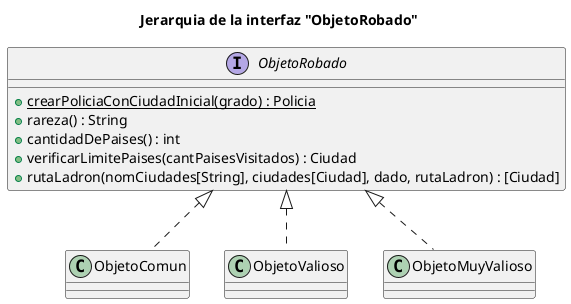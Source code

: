 @startuml
title Jerarquia de la interfaz "ObjetoRobado"
interface ObjetoRobado{
    + {static} crearPoliciaConCiudadInicial(grado) : Policia
    + rareza() : String
    + cantidadDePaises() : int
    + verificarLimitePaises(cantPaisesVisitados) : Ciudad
    + rutaLadron(nomCiudades[String], ciudades[Ciudad], dado, rutaLadron) : [Ciudad]
}

class ObjetoComun{

}
class ObjetoValioso{

}
class ObjetoMuyValioso{

}

ObjetoRobado <|.. ObjetoComun
ObjetoRobado <|.. ObjetoValioso
ObjetoRobado <|.. ObjetoMuyValioso

@enduml